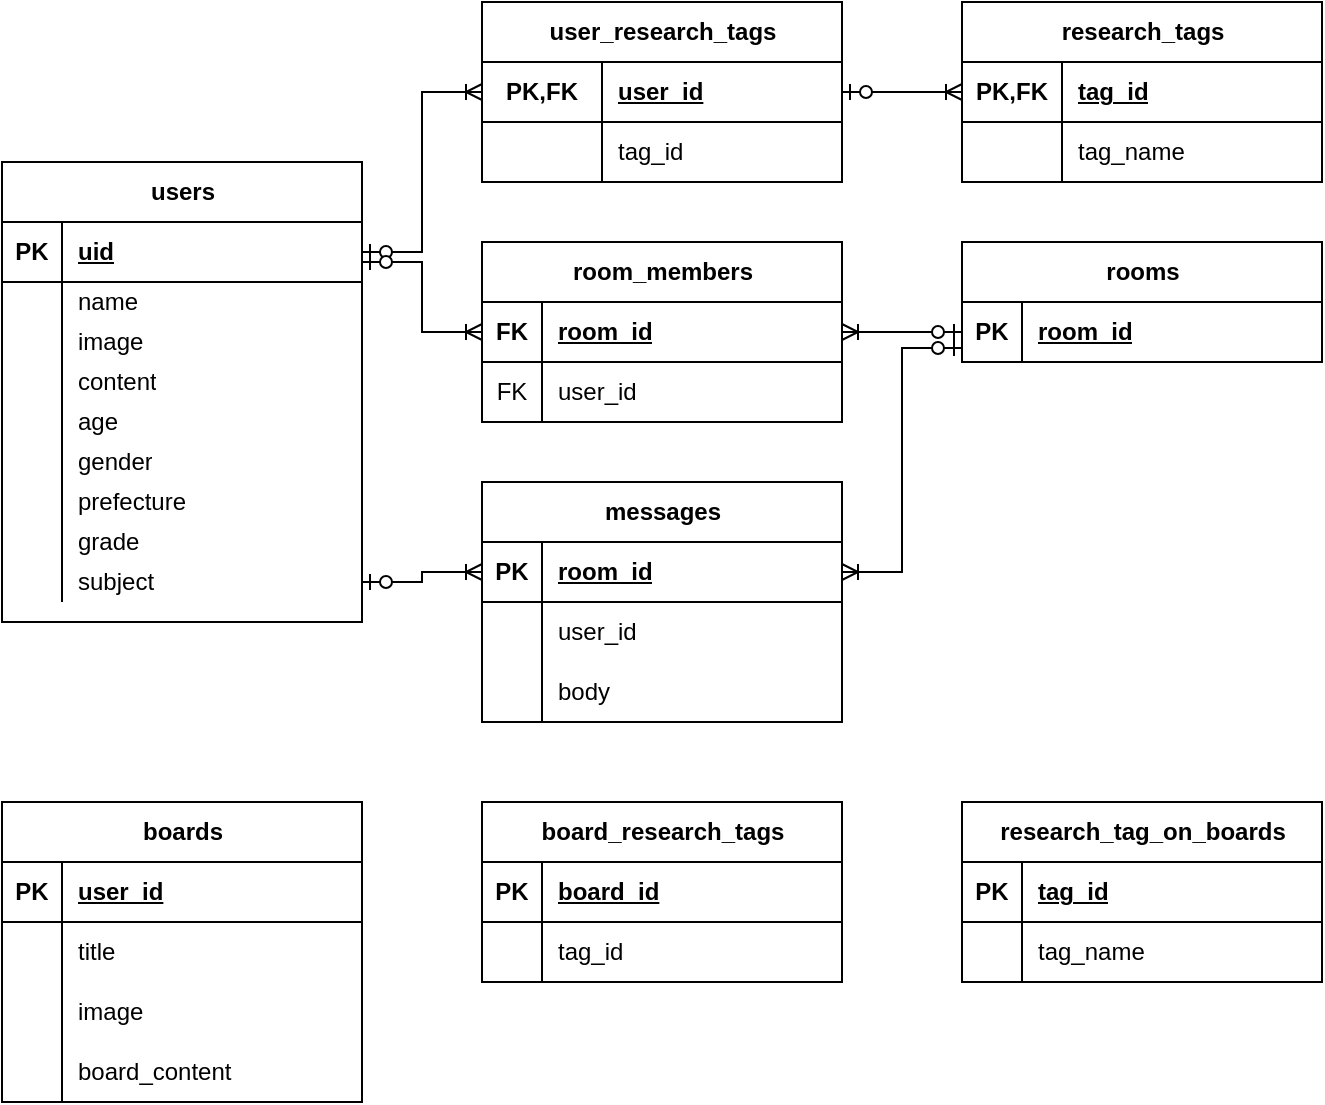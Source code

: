 <mxfile version="21.5.0" type="github">
  <diagram name="ページ1" id="IZ_pFeVEOYhPs_PXxSLY">
    <mxGraphModel dx="1434" dy="756" grid="1" gridSize="10" guides="1" tooltips="1" connect="1" arrows="1" fold="1" page="1" pageScale="1" pageWidth="827" pageHeight="1169" math="0" shadow="0">
      <root>
        <mxCell id="0" />
        <mxCell id="1" parent="0" />
        <mxCell id="OEpJYxINSTZ2a6jiy-gf-20" value="users" style="shape=table;startSize=30;container=1;collapsible=1;childLayout=tableLayout;fixedRows=1;rowLines=0;fontStyle=1;align=center;resizeLast=1;html=1;" parent="1" vertex="1">
          <mxGeometry x="40" y="120" width="180" height="230" as="geometry" />
        </mxCell>
        <mxCell id="OEpJYxINSTZ2a6jiy-gf-21" value="" style="shape=tableRow;horizontal=0;startSize=0;swimlaneHead=0;swimlaneBody=0;fillColor=none;collapsible=0;dropTarget=0;points=[[0,0.5],[1,0.5]];portConstraint=eastwest;top=0;left=0;right=0;bottom=1;" parent="OEpJYxINSTZ2a6jiy-gf-20" vertex="1">
          <mxGeometry y="30" width="180" height="30" as="geometry" />
        </mxCell>
        <mxCell id="OEpJYxINSTZ2a6jiy-gf-22" value="PK" style="shape=partialRectangle;connectable=0;fillColor=none;top=0;left=0;bottom=0;right=0;fontStyle=1;overflow=hidden;whiteSpace=wrap;html=1;" parent="OEpJYxINSTZ2a6jiy-gf-21" vertex="1">
          <mxGeometry width="30" height="30" as="geometry">
            <mxRectangle width="30" height="30" as="alternateBounds" />
          </mxGeometry>
        </mxCell>
        <mxCell id="OEpJYxINSTZ2a6jiy-gf-23" value="uid" style="shape=partialRectangle;connectable=0;fillColor=none;top=0;left=0;bottom=0;right=0;align=left;spacingLeft=6;fontStyle=5;overflow=hidden;whiteSpace=wrap;html=1;" parent="OEpJYxINSTZ2a6jiy-gf-21" vertex="1">
          <mxGeometry x="30" width="150" height="30" as="geometry">
            <mxRectangle width="150" height="30" as="alternateBounds" />
          </mxGeometry>
        </mxCell>
        <mxCell id="OEpJYxINSTZ2a6jiy-gf-24" value="" style="shape=tableRow;horizontal=0;startSize=0;swimlaneHead=0;swimlaneBody=0;fillColor=none;collapsible=0;dropTarget=0;points=[[0,0.5],[1,0.5]];portConstraint=eastwest;top=0;left=0;right=0;bottom=0;" parent="OEpJYxINSTZ2a6jiy-gf-20" vertex="1">
          <mxGeometry y="60" width="180" height="20" as="geometry" />
        </mxCell>
        <mxCell id="OEpJYxINSTZ2a6jiy-gf-25" value="" style="shape=partialRectangle;connectable=0;fillColor=none;top=0;left=0;bottom=0;right=0;editable=1;overflow=hidden;whiteSpace=wrap;html=1;" parent="OEpJYxINSTZ2a6jiy-gf-24" vertex="1">
          <mxGeometry width="30" height="20" as="geometry">
            <mxRectangle width="30" height="20" as="alternateBounds" />
          </mxGeometry>
        </mxCell>
        <mxCell id="OEpJYxINSTZ2a6jiy-gf-26" value="name" style="shape=partialRectangle;connectable=0;fillColor=none;top=0;left=0;bottom=0;right=0;align=left;spacingLeft=6;overflow=hidden;whiteSpace=wrap;html=1;" parent="OEpJYxINSTZ2a6jiy-gf-24" vertex="1">
          <mxGeometry x="30" width="150" height="20" as="geometry">
            <mxRectangle width="150" height="20" as="alternateBounds" />
          </mxGeometry>
        </mxCell>
        <mxCell id="OEpJYxINSTZ2a6jiy-gf-27" value="" style="shape=tableRow;horizontal=0;startSize=0;swimlaneHead=0;swimlaneBody=0;fillColor=none;collapsible=0;dropTarget=0;points=[[0,0.5],[1,0.5]];portConstraint=eastwest;top=0;left=0;right=0;bottom=0;" parent="OEpJYxINSTZ2a6jiy-gf-20" vertex="1">
          <mxGeometry y="80" width="180" height="20" as="geometry" />
        </mxCell>
        <mxCell id="OEpJYxINSTZ2a6jiy-gf-28" value="" style="shape=partialRectangle;connectable=0;fillColor=none;top=0;left=0;bottom=0;right=0;editable=1;overflow=hidden;whiteSpace=wrap;html=1;" parent="OEpJYxINSTZ2a6jiy-gf-27" vertex="1">
          <mxGeometry width="30" height="20" as="geometry">
            <mxRectangle width="30" height="20" as="alternateBounds" />
          </mxGeometry>
        </mxCell>
        <mxCell id="OEpJYxINSTZ2a6jiy-gf-29" value="image" style="shape=partialRectangle;connectable=0;fillColor=none;top=0;left=0;bottom=0;right=0;align=left;spacingLeft=6;overflow=hidden;whiteSpace=wrap;html=1;" parent="OEpJYxINSTZ2a6jiy-gf-27" vertex="1">
          <mxGeometry x="30" width="150" height="20" as="geometry">
            <mxRectangle width="150" height="20" as="alternateBounds" />
          </mxGeometry>
        </mxCell>
        <mxCell id="OEpJYxINSTZ2a6jiy-gf-30" value="" style="shape=tableRow;horizontal=0;startSize=0;swimlaneHead=0;swimlaneBody=0;fillColor=none;collapsible=0;dropTarget=0;points=[[0,0.5],[1,0.5]];portConstraint=eastwest;top=0;left=0;right=0;bottom=0;" parent="OEpJYxINSTZ2a6jiy-gf-20" vertex="1">
          <mxGeometry y="100" width="180" height="20" as="geometry" />
        </mxCell>
        <mxCell id="OEpJYxINSTZ2a6jiy-gf-31" value="" style="shape=partialRectangle;connectable=0;fillColor=none;top=0;left=0;bottom=0;right=0;editable=1;overflow=hidden;whiteSpace=wrap;html=1;" parent="OEpJYxINSTZ2a6jiy-gf-30" vertex="1">
          <mxGeometry width="30" height="20" as="geometry">
            <mxRectangle width="30" height="20" as="alternateBounds" />
          </mxGeometry>
        </mxCell>
        <mxCell id="OEpJYxINSTZ2a6jiy-gf-32" value="content" style="shape=partialRectangle;connectable=0;fillColor=none;top=0;left=0;bottom=0;right=0;align=left;spacingLeft=6;overflow=hidden;whiteSpace=wrap;html=1;" parent="OEpJYxINSTZ2a6jiy-gf-30" vertex="1">
          <mxGeometry x="30" width="150" height="20" as="geometry">
            <mxRectangle width="150" height="20" as="alternateBounds" />
          </mxGeometry>
        </mxCell>
        <mxCell id="OEpJYxINSTZ2a6jiy-gf-36" style="shape=tableRow;horizontal=0;startSize=0;swimlaneHead=0;swimlaneBody=0;fillColor=none;collapsible=0;dropTarget=0;points=[[0,0.5],[1,0.5]];portConstraint=eastwest;top=0;left=0;right=0;bottom=0;" parent="OEpJYxINSTZ2a6jiy-gf-20" vertex="1">
          <mxGeometry y="120" width="180" height="20" as="geometry" />
        </mxCell>
        <mxCell id="OEpJYxINSTZ2a6jiy-gf-37" style="shape=partialRectangle;connectable=0;fillColor=none;top=0;left=0;bottom=0;right=0;editable=1;overflow=hidden;whiteSpace=wrap;html=1;" parent="OEpJYxINSTZ2a6jiy-gf-36" vertex="1">
          <mxGeometry width="30" height="20" as="geometry">
            <mxRectangle width="30" height="20" as="alternateBounds" />
          </mxGeometry>
        </mxCell>
        <mxCell id="OEpJYxINSTZ2a6jiy-gf-38" value="age" style="shape=partialRectangle;connectable=0;fillColor=none;top=0;left=0;bottom=0;right=0;align=left;spacingLeft=6;overflow=hidden;whiteSpace=wrap;html=1;" parent="OEpJYxINSTZ2a6jiy-gf-36" vertex="1">
          <mxGeometry x="30" width="150" height="20" as="geometry">
            <mxRectangle width="150" height="20" as="alternateBounds" />
          </mxGeometry>
        </mxCell>
        <mxCell id="OEpJYxINSTZ2a6jiy-gf-45" style="shape=tableRow;horizontal=0;startSize=0;swimlaneHead=0;swimlaneBody=0;fillColor=none;collapsible=0;dropTarget=0;points=[[0,0.5],[1,0.5]];portConstraint=eastwest;top=0;left=0;right=0;bottom=0;" parent="OEpJYxINSTZ2a6jiy-gf-20" vertex="1">
          <mxGeometry y="140" width="180" height="20" as="geometry" />
        </mxCell>
        <mxCell id="OEpJYxINSTZ2a6jiy-gf-46" style="shape=partialRectangle;connectable=0;fillColor=none;top=0;left=0;bottom=0;right=0;editable=1;overflow=hidden;whiteSpace=wrap;html=1;" parent="OEpJYxINSTZ2a6jiy-gf-45" vertex="1">
          <mxGeometry width="30" height="20" as="geometry">
            <mxRectangle width="30" height="20" as="alternateBounds" />
          </mxGeometry>
        </mxCell>
        <mxCell id="OEpJYxINSTZ2a6jiy-gf-47" value="gender" style="shape=partialRectangle;connectable=0;fillColor=none;top=0;left=0;bottom=0;right=0;align=left;spacingLeft=6;overflow=hidden;whiteSpace=wrap;html=1;" parent="OEpJYxINSTZ2a6jiy-gf-45" vertex="1">
          <mxGeometry x="30" width="150" height="20" as="geometry">
            <mxRectangle width="150" height="20" as="alternateBounds" />
          </mxGeometry>
        </mxCell>
        <mxCell id="OEpJYxINSTZ2a6jiy-gf-42" style="shape=tableRow;horizontal=0;startSize=0;swimlaneHead=0;swimlaneBody=0;fillColor=none;collapsible=0;dropTarget=0;points=[[0,0.5],[1,0.5]];portConstraint=eastwest;top=0;left=0;right=0;bottom=0;" parent="OEpJYxINSTZ2a6jiy-gf-20" vertex="1">
          <mxGeometry y="160" width="180" height="20" as="geometry" />
        </mxCell>
        <mxCell id="OEpJYxINSTZ2a6jiy-gf-43" style="shape=partialRectangle;connectable=0;fillColor=none;top=0;left=0;bottom=0;right=0;editable=1;overflow=hidden;whiteSpace=wrap;html=1;" parent="OEpJYxINSTZ2a6jiy-gf-42" vertex="1">
          <mxGeometry width="30" height="20" as="geometry">
            <mxRectangle width="30" height="20" as="alternateBounds" />
          </mxGeometry>
        </mxCell>
        <mxCell id="OEpJYxINSTZ2a6jiy-gf-44" value="prefecture" style="shape=partialRectangle;connectable=0;fillColor=none;top=0;left=0;bottom=0;right=0;align=left;spacingLeft=6;overflow=hidden;whiteSpace=wrap;html=1;" parent="OEpJYxINSTZ2a6jiy-gf-42" vertex="1">
          <mxGeometry x="30" width="150" height="20" as="geometry">
            <mxRectangle width="150" height="20" as="alternateBounds" />
          </mxGeometry>
        </mxCell>
        <mxCell id="OEpJYxINSTZ2a6jiy-gf-39" style="shape=tableRow;horizontal=0;startSize=0;swimlaneHead=0;swimlaneBody=0;fillColor=none;collapsible=0;dropTarget=0;points=[[0,0.5],[1,0.5]];portConstraint=eastwest;top=0;left=0;right=0;bottom=0;" parent="OEpJYxINSTZ2a6jiy-gf-20" vertex="1">
          <mxGeometry y="180" width="180" height="20" as="geometry" />
        </mxCell>
        <mxCell id="OEpJYxINSTZ2a6jiy-gf-40" style="shape=partialRectangle;connectable=0;fillColor=none;top=0;left=0;bottom=0;right=0;editable=1;overflow=hidden;whiteSpace=wrap;html=1;" parent="OEpJYxINSTZ2a6jiy-gf-39" vertex="1">
          <mxGeometry width="30" height="20" as="geometry">
            <mxRectangle width="30" height="20" as="alternateBounds" />
          </mxGeometry>
        </mxCell>
        <mxCell id="OEpJYxINSTZ2a6jiy-gf-41" value="grade" style="shape=partialRectangle;connectable=0;fillColor=none;top=0;left=0;bottom=0;right=0;align=left;spacingLeft=6;overflow=hidden;whiteSpace=wrap;html=1;" parent="OEpJYxINSTZ2a6jiy-gf-39" vertex="1">
          <mxGeometry x="30" width="150" height="20" as="geometry">
            <mxRectangle width="150" height="20" as="alternateBounds" />
          </mxGeometry>
        </mxCell>
        <mxCell id="OEpJYxINSTZ2a6jiy-gf-48" style="shape=tableRow;horizontal=0;startSize=0;swimlaneHead=0;swimlaneBody=0;fillColor=none;collapsible=0;dropTarget=0;points=[[0,0.5],[1,0.5]];portConstraint=eastwest;top=0;left=0;right=0;bottom=0;" parent="OEpJYxINSTZ2a6jiy-gf-20" vertex="1">
          <mxGeometry y="200" width="180" height="20" as="geometry" />
        </mxCell>
        <mxCell id="OEpJYxINSTZ2a6jiy-gf-49" style="shape=partialRectangle;connectable=0;fillColor=none;top=0;left=0;bottom=0;right=0;editable=1;overflow=hidden;whiteSpace=wrap;html=1;" parent="OEpJYxINSTZ2a6jiy-gf-48" vertex="1">
          <mxGeometry width="30" height="20" as="geometry">
            <mxRectangle width="30" height="20" as="alternateBounds" />
          </mxGeometry>
        </mxCell>
        <mxCell id="OEpJYxINSTZ2a6jiy-gf-50" value="subject" style="shape=partialRectangle;connectable=0;fillColor=none;top=0;left=0;bottom=0;right=0;align=left;spacingLeft=6;overflow=hidden;whiteSpace=wrap;html=1;" parent="OEpJYxINSTZ2a6jiy-gf-48" vertex="1">
          <mxGeometry x="30" width="150" height="20" as="geometry">
            <mxRectangle width="150" height="20" as="alternateBounds" />
          </mxGeometry>
        </mxCell>
        <mxCell id="OEpJYxINSTZ2a6jiy-gf-51" value="user_research_tags" style="shape=table;startSize=30;container=1;collapsible=1;childLayout=tableLayout;fixedRows=1;rowLines=0;fontStyle=1;align=center;resizeLast=1;html=1;" parent="1" vertex="1">
          <mxGeometry x="280" y="40" width="180" height="90" as="geometry" />
        </mxCell>
        <mxCell id="OEpJYxINSTZ2a6jiy-gf-52" value="" style="shape=tableRow;horizontal=0;startSize=0;swimlaneHead=0;swimlaneBody=0;fillColor=none;collapsible=0;dropTarget=0;points=[[0,0.5],[1,0.5]];portConstraint=eastwest;top=0;left=0;right=0;bottom=1;" parent="OEpJYxINSTZ2a6jiy-gf-51" vertex="1">
          <mxGeometry y="30" width="180" height="30" as="geometry" />
        </mxCell>
        <mxCell id="OEpJYxINSTZ2a6jiy-gf-53" value="PK,FK" style="shape=partialRectangle;connectable=0;fillColor=none;top=0;left=0;bottom=0;right=0;fontStyle=1;overflow=hidden;whiteSpace=wrap;html=1;" parent="OEpJYxINSTZ2a6jiy-gf-52" vertex="1">
          <mxGeometry width="60" height="30" as="geometry">
            <mxRectangle width="60" height="30" as="alternateBounds" />
          </mxGeometry>
        </mxCell>
        <mxCell id="OEpJYxINSTZ2a6jiy-gf-54" value="user_id" style="shape=partialRectangle;connectable=0;fillColor=none;top=0;left=0;bottom=0;right=0;align=left;spacingLeft=6;fontStyle=5;overflow=hidden;whiteSpace=wrap;html=1;" parent="OEpJYxINSTZ2a6jiy-gf-52" vertex="1">
          <mxGeometry x="60" width="120" height="30" as="geometry">
            <mxRectangle width="120" height="30" as="alternateBounds" />
          </mxGeometry>
        </mxCell>
        <mxCell id="OEpJYxINSTZ2a6jiy-gf-55" value="" style="shape=tableRow;horizontal=0;startSize=0;swimlaneHead=0;swimlaneBody=0;fillColor=none;collapsible=0;dropTarget=0;points=[[0,0.5],[1,0.5]];portConstraint=eastwest;top=0;left=0;right=0;bottom=0;" parent="OEpJYxINSTZ2a6jiy-gf-51" vertex="1">
          <mxGeometry y="60" width="180" height="30" as="geometry" />
        </mxCell>
        <mxCell id="OEpJYxINSTZ2a6jiy-gf-56" value="" style="shape=partialRectangle;connectable=0;fillColor=none;top=0;left=0;bottom=0;right=0;editable=1;overflow=hidden;whiteSpace=wrap;html=1;" parent="OEpJYxINSTZ2a6jiy-gf-55" vertex="1">
          <mxGeometry width="60" height="30" as="geometry">
            <mxRectangle width="60" height="30" as="alternateBounds" />
          </mxGeometry>
        </mxCell>
        <mxCell id="OEpJYxINSTZ2a6jiy-gf-57" value="tag_id" style="shape=partialRectangle;connectable=0;fillColor=none;top=0;left=0;bottom=0;right=0;align=left;spacingLeft=6;overflow=hidden;whiteSpace=wrap;html=1;" parent="OEpJYxINSTZ2a6jiy-gf-55" vertex="1">
          <mxGeometry x="60" width="120" height="30" as="geometry">
            <mxRectangle width="120" height="30" as="alternateBounds" />
          </mxGeometry>
        </mxCell>
        <mxCell id="OEpJYxINSTZ2a6jiy-gf-64" value="" style="edgeStyle=entityRelationEdgeStyle;fontSize=12;html=1;endArrow=ERoneToMany;startArrow=ERzeroToOne;rounded=0;entryX=0;entryY=0.5;entryDx=0;entryDy=0;exitX=1;exitY=0.5;exitDx=0;exitDy=0;" parent="1" source="OEpJYxINSTZ2a6jiy-gf-21" target="OEpJYxINSTZ2a6jiy-gf-52" edge="1">
          <mxGeometry width="100" height="100" relative="1" as="geometry">
            <mxPoint x="360" y="440" as="sourcePoint" />
            <mxPoint x="460" y="340" as="targetPoint" />
          </mxGeometry>
        </mxCell>
        <mxCell id="OEpJYxINSTZ2a6jiy-gf-65" value="research_tags" style="shape=table;startSize=30;container=1;collapsible=1;childLayout=tableLayout;fixedRows=1;rowLines=0;fontStyle=1;align=center;resizeLast=1;html=1;" parent="1" vertex="1">
          <mxGeometry x="520" y="40" width="180" height="90" as="geometry" />
        </mxCell>
        <mxCell id="OEpJYxINSTZ2a6jiy-gf-66" value="" style="shape=tableRow;horizontal=0;startSize=0;swimlaneHead=0;swimlaneBody=0;fillColor=none;collapsible=0;dropTarget=0;points=[[0,0.5],[1,0.5]];portConstraint=eastwest;top=0;left=0;right=0;bottom=1;" parent="OEpJYxINSTZ2a6jiy-gf-65" vertex="1">
          <mxGeometry y="30" width="180" height="30" as="geometry" />
        </mxCell>
        <mxCell id="OEpJYxINSTZ2a6jiy-gf-67" value="PK,FK" style="shape=partialRectangle;connectable=0;fillColor=none;top=0;left=0;bottom=0;right=0;fontStyle=1;overflow=hidden;whiteSpace=wrap;html=1;" parent="OEpJYxINSTZ2a6jiy-gf-66" vertex="1">
          <mxGeometry width="50" height="30" as="geometry">
            <mxRectangle width="50" height="30" as="alternateBounds" />
          </mxGeometry>
        </mxCell>
        <mxCell id="OEpJYxINSTZ2a6jiy-gf-68" value="tag_id" style="shape=partialRectangle;connectable=0;fillColor=none;top=0;left=0;bottom=0;right=0;align=left;spacingLeft=6;fontStyle=5;overflow=hidden;whiteSpace=wrap;html=1;" parent="OEpJYxINSTZ2a6jiy-gf-66" vertex="1">
          <mxGeometry x="50" width="130" height="30" as="geometry">
            <mxRectangle width="130" height="30" as="alternateBounds" />
          </mxGeometry>
        </mxCell>
        <mxCell id="OEpJYxINSTZ2a6jiy-gf-69" value="" style="shape=tableRow;horizontal=0;startSize=0;swimlaneHead=0;swimlaneBody=0;fillColor=none;collapsible=0;dropTarget=0;points=[[0,0.5],[1,0.5]];portConstraint=eastwest;top=0;left=0;right=0;bottom=0;" parent="OEpJYxINSTZ2a6jiy-gf-65" vertex="1">
          <mxGeometry y="60" width="180" height="30" as="geometry" />
        </mxCell>
        <mxCell id="OEpJYxINSTZ2a6jiy-gf-70" value="" style="shape=partialRectangle;connectable=0;fillColor=none;top=0;left=0;bottom=0;right=0;editable=1;overflow=hidden;whiteSpace=wrap;html=1;" parent="OEpJYxINSTZ2a6jiy-gf-69" vertex="1">
          <mxGeometry width="50" height="30" as="geometry">
            <mxRectangle width="50" height="30" as="alternateBounds" />
          </mxGeometry>
        </mxCell>
        <mxCell id="OEpJYxINSTZ2a6jiy-gf-71" value="tag_name" style="shape=partialRectangle;connectable=0;fillColor=none;top=0;left=0;bottom=0;right=0;align=left;spacingLeft=6;overflow=hidden;whiteSpace=wrap;html=1;" parent="OEpJYxINSTZ2a6jiy-gf-69" vertex="1">
          <mxGeometry x="50" width="130" height="30" as="geometry">
            <mxRectangle width="130" height="30" as="alternateBounds" />
          </mxGeometry>
        </mxCell>
        <mxCell id="OEpJYxINSTZ2a6jiy-gf-78" value="" style="edgeStyle=entityRelationEdgeStyle;fontSize=12;html=1;endArrow=ERoneToMany;startArrow=ERzeroToOne;rounded=0;entryX=0;entryY=0.5;entryDx=0;entryDy=0;exitX=1;exitY=0.5;exitDx=0;exitDy=0;" parent="1" source="OEpJYxINSTZ2a6jiy-gf-52" target="OEpJYxINSTZ2a6jiy-gf-66" edge="1">
          <mxGeometry width="100" height="100" relative="1" as="geometry">
            <mxPoint x="220" y="85" as="sourcePoint" />
            <mxPoint x="249" y="85" as="targetPoint" />
          </mxGeometry>
        </mxCell>
        <mxCell id="OEpJYxINSTZ2a6jiy-gf-79" value="rooms" style="shape=table;startSize=30;container=1;collapsible=1;childLayout=tableLayout;fixedRows=1;rowLines=0;fontStyle=1;align=center;resizeLast=1;html=1;" parent="1" vertex="1">
          <mxGeometry x="520" y="160" width="180" height="60" as="geometry" />
        </mxCell>
        <mxCell id="OEpJYxINSTZ2a6jiy-gf-80" value="" style="shape=tableRow;horizontal=0;startSize=0;swimlaneHead=0;swimlaneBody=0;fillColor=none;collapsible=0;dropTarget=0;points=[[0,0.5],[1,0.5]];portConstraint=eastwest;top=0;left=0;right=0;bottom=1;" parent="OEpJYxINSTZ2a6jiy-gf-79" vertex="1">
          <mxGeometry y="30" width="180" height="30" as="geometry" />
        </mxCell>
        <mxCell id="OEpJYxINSTZ2a6jiy-gf-81" value="PK" style="shape=partialRectangle;connectable=0;fillColor=none;top=0;left=0;bottom=0;right=0;fontStyle=1;overflow=hidden;whiteSpace=wrap;html=1;" parent="OEpJYxINSTZ2a6jiy-gf-80" vertex="1">
          <mxGeometry width="30" height="30" as="geometry">
            <mxRectangle width="30" height="30" as="alternateBounds" />
          </mxGeometry>
        </mxCell>
        <mxCell id="OEpJYxINSTZ2a6jiy-gf-82" value="room_id" style="shape=partialRectangle;connectable=0;fillColor=none;top=0;left=0;bottom=0;right=0;align=left;spacingLeft=6;fontStyle=5;overflow=hidden;whiteSpace=wrap;html=1;" parent="OEpJYxINSTZ2a6jiy-gf-80" vertex="1">
          <mxGeometry x="30" width="150" height="30" as="geometry">
            <mxRectangle width="150" height="30" as="alternateBounds" />
          </mxGeometry>
        </mxCell>
        <mxCell id="OEpJYxINSTZ2a6jiy-gf-92" value="room_members" style="shape=table;startSize=30;container=1;collapsible=1;childLayout=tableLayout;fixedRows=1;rowLines=0;fontStyle=1;align=center;resizeLast=1;html=1;" parent="1" vertex="1">
          <mxGeometry x="280" y="160" width="180" height="90" as="geometry" />
        </mxCell>
        <mxCell id="OEpJYxINSTZ2a6jiy-gf-93" value="" style="shape=tableRow;horizontal=0;startSize=0;swimlaneHead=0;swimlaneBody=0;fillColor=none;collapsible=0;dropTarget=0;points=[[0,0.5],[1,0.5]];portConstraint=eastwest;top=0;left=0;right=0;bottom=1;" parent="OEpJYxINSTZ2a6jiy-gf-92" vertex="1">
          <mxGeometry y="30" width="180" height="30" as="geometry" />
        </mxCell>
        <mxCell id="OEpJYxINSTZ2a6jiy-gf-94" value="FK" style="shape=partialRectangle;connectable=0;fillColor=none;top=0;left=0;bottom=0;right=0;fontStyle=1;overflow=hidden;whiteSpace=wrap;html=1;" parent="OEpJYxINSTZ2a6jiy-gf-93" vertex="1">
          <mxGeometry width="30" height="30" as="geometry">
            <mxRectangle width="30" height="30" as="alternateBounds" />
          </mxGeometry>
        </mxCell>
        <mxCell id="OEpJYxINSTZ2a6jiy-gf-95" value="room_id" style="shape=partialRectangle;connectable=0;fillColor=none;top=0;left=0;bottom=0;right=0;align=left;spacingLeft=6;fontStyle=5;overflow=hidden;whiteSpace=wrap;html=1;" parent="OEpJYxINSTZ2a6jiy-gf-93" vertex="1">
          <mxGeometry x="30" width="150" height="30" as="geometry">
            <mxRectangle width="150" height="30" as="alternateBounds" />
          </mxGeometry>
        </mxCell>
        <mxCell id="OEpJYxINSTZ2a6jiy-gf-96" value="" style="shape=tableRow;horizontal=0;startSize=0;swimlaneHead=0;swimlaneBody=0;fillColor=none;collapsible=0;dropTarget=0;points=[[0,0.5],[1,0.5]];portConstraint=eastwest;top=0;left=0;right=0;bottom=0;" parent="OEpJYxINSTZ2a6jiy-gf-92" vertex="1">
          <mxGeometry y="60" width="180" height="30" as="geometry" />
        </mxCell>
        <mxCell id="OEpJYxINSTZ2a6jiy-gf-97" value="FK" style="shape=partialRectangle;connectable=0;fillColor=none;top=0;left=0;bottom=0;right=0;editable=1;overflow=hidden;whiteSpace=wrap;html=1;" parent="OEpJYxINSTZ2a6jiy-gf-96" vertex="1">
          <mxGeometry width="30" height="30" as="geometry">
            <mxRectangle width="30" height="30" as="alternateBounds" />
          </mxGeometry>
        </mxCell>
        <mxCell id="OEpJYxINSTZ2a6jiy-gf-98" value="user_id" style="shape=partialRectangle;connectable=0;fillColor=none;top=0;left=0;bottom=0;right=0;align=left;spacingLeft=6;overflow=hidden;whiteSpace=wrap;html=1;" parent="OEpJYxINSTZ2a6jiy-gf-96" vertex="1">
          <mxGeometry x="30" width="150" height="30" as="geometry">
            <mxRectangle width="150" height="30" as="alternateBounds" />
          </mxGeometry>
        </mxCell>
        <mxCell id="OEpJYxINSTZ2a6jiy-gf-105" value="" style="edgeStyle=entityRelationEdgeStyle;fontSize=12;html=1;endArrow=ERoneToMany;startArrow=ERzeroToOne;rounded=0;exitX=1;exitY=0.667;exitDx=0;exitDy=0;entryX=0;entryY=0.5;entryDx=0;entryDy=0;exitPerimeter=0;" parent="1" source="OEpJYxINSTZ2a6jiy-gf-21" target="OEpJYxINSTZ2a6jiy-gf-93" edge="1">
          <mxGeometry width="100" height="100" relative="1" as="geometry">
            <mxPoint x="230" y="95" as="sourcePoint" />
            <mxPoint x="270" y="250" as="targetPoint" />
          </mxGeometry>
        </mxCell>
        <mxCell id="OEpJYxINSTZ2a6jiy-gf-106" value="" style="edgeStyle=entityRelationEdgeStyle;fontSize=12;html=1;endArrow=ERoneToMany;startArrow=ERzeroToOne;rounded=0;entryX=1;entryY=0.5;entryDx=0;entryDy=0;exitX=0;exitY=0.5;exitDx=0;exitDy=0;" parent="1" source="OEpJYxINSTZ2a6jiy-gf-80" target="OEpJYxINSTZ2a6jiy-gf-93" edge="1">
          <mxGeometry width="100" height="100" relative="1" as="geometry">
            <mxPoint x="520" y="205" as="sourcePoint" />
            <mxPoint x="470" y="189.5" as="targetPoint" />
            <Array as="points">
              <mxPoint x="490" y="189.5" />
            </Array>
          </mxGeometry>
        </mxCell>
        <mxCell id="OEpJYxINSTZ2a6jiy-gf-107" value="" style="edgeStyle=entityRelationEdgeStyle;fontSize=12;html=1;endArrow=ERoneToMany;startArrow=ERzeroToOne;rounded=0;entryX=0;entryY=0.5;entryDx=0;entryDy=0;exitX=1;exitY=0.5;exitDx=0;exitDy=0;" parent="1" source="OEpJYxINSTZ2a6jiy-gf-48" target="OEpJYxINSTZ2a6jiy-gf-110" edge="1">
          <mxGeometry width="100" height="100" relative="1" as="geometry">
            <mxPoint x="210" y="325" as="sourcePoint" />
            <mxPoint x="330" y="450" as="targetPoint" />
            <Array as="points">
              <mxPoint x="218.92" y="681" />
              <mxPoint x="300" y="480" />
              <mxPoint x="528.92" y="771" />
              <mxPoint x="698.92" y="681" />
              <mxPoint x="708.92" y="700.01" />
              <mxPoint x="488.92" y="860.01" />
              <mxPoint x="698.92" y="900.01" />
            </Array>
          </mxGeometry>
        </mxCell>
        <mxCell id="OEpJYxINSTZ2a6jiy-gf-109" value="messages" style="shape=table;startSize=30;container=1;collapsible=1;childLayout=tableLayout;fixedRows=1;rowLines=0;fontStyle=1;align=center;resizeLast=1;html=1;" parent="1" vertex="1">
          <mxGeometry x="280" y="280" width="180" height="120" as="geometry" />
        </mxCell>
        <mxCell id="OEpJYxINSTZ2a6jiy-gf-110" value="" style="shape=tableRow;horizontal=0;startSize=0;swimlaneHead=0;swimlaneBody=0;fillColor=none;collapsible=0;dropTarget=0;points=[[0,0.5],[1,0.5]];portConstraint=eastwest;top=0;left=0;right=0;bottom=1;" parent="OEpJYxINSTZ2a6jiy-gf-109" vertex="1">
          <mxGeometry y="30" width="180" height="30" as="geometry" />
        </mxCell>
        <mxCell id="OEpJYxINSTZ2a6jiy-gf-111" value="PK" style="shape=partialRectangle;connectable=0;fillColor=none;top=0;left=0;bottom=0;right=0;fontStyle=1;overflow=hidden;whiteSpace=wrap;html=1;" parent="OEpJYxINSTZ2a6jiy-gf-110" vertex="1">
          <mxGeometry width="30" height="30" as="geometry">
            <mxRectangle width="30" height="30" as="alternateBounds" />
          </mxGeometry>
        </mxCell>
        <mxCell id="OEpJYxINSTZ2a6jiy-gf-112" value="room_id" style="shape=partialRectangle;connectable=0;fillColor=none;top=0;left=0;bottom=0;right=0;align=left;spacingLeft=6;fontStyle=5;overflow=hidden;whiteSpace=wrap;html=1;" parent="OEpJYxINSTZ2a6jiy-gf-110" vertex="1">
          <mxGeometry x="30" width="150" height="30" as="geometry">
            <mxRectangle width="150" height="30" as="alternateBounds" />
          </mxGeometry>
        </mxCell>
        <mxCell id="OEpJYxINSTZ2a6jiy-gf-113" value="" style="shape=tableRow;horizontal=0;startSize=0;swimlaneHead=0;swimlaneBody=0;fillColor=none;collapsible=0;dropTarget=0;points=[[0,0.5],[1,0.5]];portConstraint=eastwest;top=0;left=0;right=0;bottom=0;" parent="OEpJYxINSTZ2a6jiy-gf-109" vertex="1">
          <mxGeometry y="60" width="180" height="30" as="geometry" />
        </mxCell>
        <mxCell id="OEpJYxINSTZ2a6jiy-gf-114" value="" style="shape=partialRectangle;connectable=0;fillColor=none;top=0;left=0;bottom=0;right=0;editable=1;overflow=hidden;whiteSpace=wrap;html=1;" parent="OEpJYxINSTZ2a6jiy-gf-113" vertex="1">
          <mxGeometry width="30" height="30" as="geometry">
            <mxRectangle width="30" height="30" as="alternateBounds" />
          </mxGeometry>
        </mxCell>
        <mxCell id="OEpJYxINSTZ2a6jiy-gf-115" value="user_id" style="shape=partialRectangle;connectable=0;fillColor=none;top=0;left=0;bottom=0;right=0;align=left;spacingLeft=6;overflow=hidden;whiteSpace=wrap;html=1;" parent="OEpJYxINSTZ2a6jiy-gf-113" vertex="1">
          <mxGeometry x="30" width="150" height="30" as="geometry">
            <mxRectangle width="150" height="30" as="alternateBounds" />
          </mxGeometry>
        </mxCell>
        <mxCell id="OEpJYxINSTZ2a6jiy-gf-116" value="" style="shape=tableRow;horizontal=0;startSize=0;swimlaneHead=0;swimlaneBody=0;fillColor=none;collapsible=0;dropTarget=0;points=[[0,0.5],[1,0.5]];portConstraint=eastwest;top=0;left=0;right=0;bottom=0;" parent="OEpJYxINSTZ2a6jiy-gf-109" vertex="1">
          <mxGeometry y="90" width="180" height="30" as="geometry" />
        </mxCell>
        <mxCell id="OEpJYxINSTZ2a6jiy-gf-117" value="" style="shape=partialRectangle;connectable=0;fillColor=none;top=0;left=0;bottom=0;right=0;editable=1;overflow=hidden;whiteSpace=wrap;html=1;" parent="OEpJYxINSTZ2a6jiy-gf-116" vertex="1">
          <mxGeometry width="30" height="30" as="geometry">
            <mxRectangle width="30" height="30" as="alternateBounds" />
          </mxGeometry>
        </mxCell>
        <mxCell id="OEpJYxINSTZ2a6jiy-gf-118" value="body" style="shape=partialRectangle;connectable=0;fillColor=none;top=0;left=0;bottom=0;right=0;align=left;spacingLeft=6;overflow=hidden;whiteSpace=wrap;html=1;" parent="OEpJYxINSTZ2a6jiy-gf-116" vertex="1">
          <mxGeometry x="30" width="150" height="30" as="geometry">
            <mxRectangle width="150" height="30" as="alternateBounds" />
          </mxGeometry>
        </mxCell>
        <mxCell id="OEpJYxINSTZ2a6jiy-gf-122" value="" style="edgeStyle=entityRelationEdgeStyle;fontSize=12;html=1;endArrow=ERoneToMany;startArrow=ERzeroToOne;rounded=0;entryX=1;entryY=0.5;entryDx=0;entryDy=0;exitX=0;exitY=0.767;exitDx=0;exitDy=0;exitPerimeter=0;" parent="1" source="OEpJYxINSTZ2a6jiy-gf-80" target="OEpJYxINSTZ2a6jiy-gf-110" edge="1">
          <mxGeometry width="100" height="100" relative="1" as="geometry">
            <mxPoint x="510" y="214" as="sourcePoint" />
            <mxPoint x="660" y="337.5" as="targetPoint" />
            <Array as="points">
              <mxPoint x="620" y="250" />
              <mxPoint x="640" y="290" />
              <mxPoint x="598.92" y="693.5" />
              <mxPoint x="680" y="492.5" />
              <mxPoint x="908.92" y="783.5" />
              <mxPoint x="1078.92" y="693.5" />
              <mxPoint x="1088.92" y="712.51" />
              <mxPoint x="868.92" y="872.51" />
              <mxPoint x="1078.92" y="912.51" />
            </Array>
          </mxGeometry>
        </mxCell>
        <mxCell id="OEpJYxINSTZ2a6jiy-gf-123" value="boards" style="shape=table;startSize=30;container=1;collapsible=1;childLayout=tableLayout;fixedRows=1;rowLines=0;fontStyle=1;align=center;resizeLast=1;html=1;" parent="1" vertex="1">
          <mxGeometry x="40" y="440" width="180" height="150" as="geometry" />
        </mxCell>
        <mxCell id="OEpJYxINSTZ2a6jiy-gf-124" value="" style="shape=tableRow;horizontal=0;startSize=0;swimlaneHead=0;swimlaneBody=0;fillColor=none;collapsible=0;dropTarget=0;points=[[0,0.5],[1,0.5]];portConstraint=eastwest;top=0;left=0;right=0;bottom=1;" parent="OEpJYxINSTZ2a6jiy-gf-123" vertex="1">
          <mxGeometry y="30" width="180" height="30" as="geometry" />
        </mxCell>
        <mxCell id="OEpJYxINSTZ2a6jiy-gf-125" value="PK" style="shape=partialRectangle;connectable=0;fillColor=none;top=0;left=0;bottom=0;right=0;fontStyle=1;overflow=hidden;whiteSpace=wrap;html=1;" parent="OEpJYxINSTZ2a6jiy-gf-124" vertex="1">
          <mxGeometry width="30" height="30" as="geometry">
            <mxRectangle width="30" height="30" as="alternateBounds" />
          </mxGeometry>
        </mxCell>
        <mxCell id="OEpJYxINSTZ2a6jiy-gf-126" value="user_id" style="shape=partialRectangle;connectable=0;fillColor=none;top=0;left=0;bottom=0;right=0;align=left;spacingLeft=6;fontStyle=5;overflow=hidden;whiteSpace=wrap;html=1;" parent="OEpJYxINSTZ2a6jiy-gf-124" vertex="1">
          <mxGeometry x="30" width="150" height="30" as="geometry">
            <mxRectangle width="150" height="30" as="alternateBounds" />
          </mxGeometry>
        </mxCell>
        <mxCell id="OEpJYxINSTZ2a6jiy-gf-127" value="" style="shape=tableRow;horizontal=0;startSize=0;swimlaneHead=0;swimlaneBody=0;fillColor=none;collapsible=0;dropTarget=0;points=[[0,0.5],[1,0.5]];portConstraint=eastwest;top=0;left=0;right=0;bottom=0;" parent="OEpJYxINSTZ2a6jiy-gf-123" vertex="1">
          <mxGeometry y="60" width="180" height="30" as="geometry" />
        </mxCell>
        <mxCell id="OEpJYxINSTZ2a6jiy-gf-128" value="" style="shape=partialRectangle;connectable=0;fillColor=none;top=0;left=0;bottom=0;right=0;editable=1;overflow=hidden;whiteSpace=wrap;html=1;" parent="OEpJYxINSTZ2a6jiy-gf-127" vertex="1">
          <mxGeometry width="30" height="30" as="geometry">
            <mxRectangle width="30" height="30" as="alternateBounds" />
          </mxGeometry>
        </mxCell>
        <mxCell id="OEpJYxINSTZ2a6jiy-gf-129" value="title" style="shape=partialRectangle;connectable=0;fillColor=none;top=0;left=0;bottom=0;right=0;align=left;spacingLeft=6;overflow=hidden;whiteSpace=wrap;html=1;" parent="OEpJYxINSTZ2a6jiy-gf-127" vertex="1">
          <mxGeometry x="30" width="150" height="30" as="geometry">
            <mxRectangle width="150" height="30" as="alternateBounds" />
          </mxGeometry>
        </mxCell>
        <mxCell id="OEpJYxINSTZ2a6jiy-gf-136" style="shape=tableRow;horizontal=0;startSize=0;swimlaneHead=0;swimlaneBody=0;fillColor=none;collapsible=0;dropTarget=0;points=[[0,0.5],[1,0.5]];portConstraint=eastwest;top=0;left=0;right=0;bottom=0;" parent="OEpJYxINSTZ2a6jiy-gf-123" vertex="1">
          <mxGeometry y="90" width="180" height="30" as="geometry" />
        </mxCell>
        <mxCell id="OEpJYxINSTZ2a6jiy-gf-137" style="shape=partialRectangle;connectable=0;fillColor=none;top=0;left=0;bottom=0;right=0;editable=1;overflow=hidden;whiteSpace=wrap;html=1;" parent="OEpJYxINSTZ2a6jiy-gf-136" vertex="1">
          <mxGeometry width="30" height="30" as="geometry">
            <mxRectangle width="30" height="30" as="alternateBounds" />
          </mxGeometry>
        </mxCell>
        <mxCell id="OEpJYxINSTZ2a6jiy-gf-138" value="image" style="shape=partialRectangle;connectable=0;fillColor=none;top=0;left=0;bottom=0;right=0;align=left;spacingLeft=6;overflow=hidden;whiteSpace=wrap;html=1;" parent="OEpJYxINSTZ2a6jiy-gf-136" vertex="1">
          <mxGeometry x="30" width="150" height="30" as="geometry">
            <mxRectangle width="150" height="30" as="alternateBounds" />
          </mxGeometry>
        </mxCell>
        <mxCell id="OEpJYxINSTZ2a6jiy-gf-130" value="" style="shape=tableRow;horizontal=0;startSize=0;swimlaneHead=0;swimlaneBody=0;fillColor=none;collapsible=0;dropTarget=0;points=[[0,0.5],[1,0.5]];portConstraint=eastwest;top=0;left=0;right=0;bottom=0;" parent="OEpJYxINSTZ2a6jiy-gf-123" vertex="1">
          <mxGeometry y="120" width="180" height="30" as="geometry" />
        </mxCell>
        <mxCell id="OEpJYxINSTZ2a6jiy-gf-131" value="" style="shape=partialRectangle;connectable=0;fillColor=none;top=0;left=0;bottom=0;right=0;editable=1;overflow=hidden;whiteSpace=wrap;html=1;" parent="OEpJYxINSTZ2a6jiy-gf-130" vertex="1">
          <mxGeometry width="30" height="30" as="geometry">
            <mxRectangle width="30" height="30" as="alternateBounds" />
          </mxGeometry>
        </mxCell>
        <mxCell id="OEpJYxINSTZ2a6jiy-gf-132" value="board_content" style="shape=partialRectangle;connectable=0;fillColor=none;top=0;left=0;bottom=0;right=0;align=left;spacingLeft=6;overflow=hidden;whiteSpace=wrap;html=1;" parent="OEpJYxINSTZ2a6jiy-gf-130" vertex="1">
          <mxGeometry x="30" width="150" height="30" as="geometry">
            <mxRectangle width="150" height="30" as="alternateBounds" />
          </mxGeometry>
        </mxCell>
        <mxCell id="OEpJYxINSTZ2a6jiy-gf-139" value="board_research_tags" style="shape=table;startSize=30;container=1;collapsible=1;childLayout=tableLayout;fixedRows=1;rowLines=0;fontStyle=1;align=center;resizeLast=1;html=1;" parent="1" vertex="1">
          <mxGeometry x="280" y="440" width="180" height="90" as="geometry" />
        </mxCell>
        <mxCell id="OEpJYxINSTZ2a6jiy-gf-140" value="" style="shape=tableRow;horizontal=0;startSize=0;swimlaneHead=0;swimlaneBody=0;fillColor=none;collapsible=0;dropTarget=0;points=[[0,0.5],[1,0.5]];portConstraint=eastwest;top=0;left=0;right=0;bottom=1;" parent="OEpJYxINSTZ2a6jiy-gf-139" vertex="1">
          <mxGeometry y="30" width="180" height="30" as="geometry" />
        </mxCell>
        <mxCell id="OEpJYxINSTZ2a6jiy-gf-141" value="PK" style="shape=partialRectangle;connectable=0;fillColor=none;top=0;left=0;bottom=0;right=0;fontStyle=1;overflow=hidden;whiteSpace=wrap;html=1;" parent="OEpJYxINSTZ2a6jiy-gf-140" vertex="1">
          <mxGeometry width="30" height="30" as="geometry">
            <mxRectangle width="30" height="30" as="alternateBounds" />
          </mxGeometry>
        </mxCell>
        <mxCell id="OEpJYxINSTZ2a6jiy-gf-142" value="board_id" style="shape=partialRectangle;connectable=0;fillColor=none;top=0;left=0;bottom=0;right=0;align=left;spacingLeft=6;fontStyle=5;overflow=hidden;whiteSpace=wrap;html=1;" parent="OEpJYxINSTZ2a6jiy-gf-140" vertex="1">
          <mxGeometry x="30" width="150" height="30" as="geometry">
            <mxRectangle width="150" height="30" as="alternateBounds" />
          </mxGeometry>
        </mxCell>
        <mxCell id="OEpJYxINSTZ2a6jiy-gf-143" value="" style="shape=tableRow;horizontal=0;startSize=0;swimlaneHead=0;swimlaneBody=0;fillColor=none;collapsible=0;dropTarget=0;points=[[0,0.5],[1,0.5]];portConstraint=eastwest;top=0;left=0;right=0;bottom=0;" parent="OEpJYxINSTZ2a6jiy-gf-139" vertex="1">
          <mxGeometry y="60" width="180" height="30" as="geometry" />
        </mxCell>
        <mxCell id="OEpJYxINSTZ2a6jiy-gf-144" value="" style="shape=partialRectangle;connectable=0;fillColor=none;top=0;left=0;bottom=0;right=0;editable=1;overflow=hidden;whiteSpace=wrap;html=1;" parent="OEpJYxINSTZ2a6jiy-gf-143" vertex="1">
          <mxGeometry width="30" height="30" as="geometry">
            <mxRectangle width="30" height="30" as="alternateBounds" />
          </mxGeometry>
        </mxCell>
        <mxCell id="OEpJYxINSTZ2a6jiy-gf-145" value="tag_id" style="shape=partialRectangle;connectable=0;fillColor=none;top=0;left=0;bottom=0;right=0;align=left;spacingLeft=6;overflow=hidden;whiteSpace=wrap;html=1;" parent="OEpJYxINSTZ2a6jiy-gf-143" vertex="1">
          <mxGeometry x="30" width="150" height="30" as="geometry">
            <mxRectangle width="150" height="30" as="alternateBounds" />
          </mxGeometry>
        </mxCell>
        <mxCell id="OEpJYxINSTZ2a6jiy-gf-152" value="research_tag_on_boards" style="shape=table;startSize=30;container=1;collapsible=1;childLayout=tableLayout;fixedRows=1;rowLines=0;fontStyle=1;align=center;resizeLast=1;html=1;" parent="1" vertex="1">
          <mxGeometry x="520" y="440" width="180" height="90" as="geometry" />
        </mxCell>
        <mxCell id="OEpJYxINSTZ2a6jiy-gf-153" value="" style="shape=tableRow;horizontal=0;startSize=0;swimlaneHead=0;swimlaneBody=0;fillColor=none;collapsible=0;dropTarget=0;points=[[0,0.5],[1,0.5]];portConstraint=eastwest;top=0;left=0;right=0;bottom=1;" parent="OEpJYxINSTZ2a6jiy-gf-152" vertex="1">
          <mxGeometry y="30" width="180" height="30" as="geometry" />
        </mxCell>
        <mxCell id="OEpJYxINSTZ2a6jiy-gf-154" value="PK" style="shape=partialRectangle;connectable=0;fillColor=none;top=0;left=0;bottom=0;right=0;fontStyle=1;overflow=hidden;whiteSpace=wrap;html=1;" parent="OEpJYxINSTZ2a6jiy-gf-153" vertex="1">
          <mxGeometry width="30" height="30" as="geometry">
            <mxRectangle width="30" height="30" as="alternateBounds" />
          </mxGeometry>
        </mxCell>
        <mxCell id="OEpJYxINSTZ2a6jiy-gf-155" value="tag_id" style="shape=partialRectangle;connectable=0;fillColor=none;top=0;left=0;bottom=0;right=0;align=left;spacingLeft=6;fontStyle=5;overflow=hidden;whiteSpace=wrap;html=1;" parent="OEpJYxINSTZ2a6jiy-gf-153" vertex="1">
          <mxGeometry x="30" width="150" height="30" as="geometry">
            <mxRectangle width="150" height="30" as="alternateBounds" />
          </mxGeometry>
        </mxCell>
        <mxCell id="OEpJYxINSTZ2a6jiy-gf-156" value="" style="shape=tableRow;horizontal=0;startSize=0;swimlaneHead=0;swimlaneBody=0;fillColor=none;collapsible=0;dropTarget=0;points=[[0,0.5],[1,0.5]];portConstraint=eastwest;top=0;left=0;right=0;bottom=0;" parent="OEpJYxINSTZ2a6jiy-gf-152" vertex="1">
          <mxGeometry y="60" width="180" height="30" as="geometry" />
        </mxCell>
        <mxCell id="OEpJYxINSTZ2a6jiy-gf-157" value="" style="shape=partialRectangle;connectable=0;fillColor=none;top=0;left=0;bottom=0;right=0;editable=1;overflow=hidden;whiteSpace=wrap;html=1;" parent="OEpJYxINSTZ2a6jiy-gf-156" vertex="1">
          <mxGeometry width="30" height="30" as="geometry">
            <mxRectangle width="30" height="30" as="alternateBounds" />
          </mxGeometry>
        </mxCell>
        <mxCell id="OEpJYxINSTZ2a6jiy-gf-158" value="tag_name" style="shape=partialRectangle;connectable=0;fillColor=none;top=0;left=0;bottom=0;right=0;align=left;spacingLeft=6;overflow=hidden;whiteSpace=wrap;html=1;" parent="OEpJYxINSTZ2a6jiy-gf-156" vertex="1">
          <mxGeometry x="30" width="150" height="30" as="geometry">
            <mxRectangle width="150" height="30" as="alternateBounds" />
          </mxGeometry>
        </mxCell>
      </root>
    </mxGraphModel>
  </diagram>
</mxfile>

